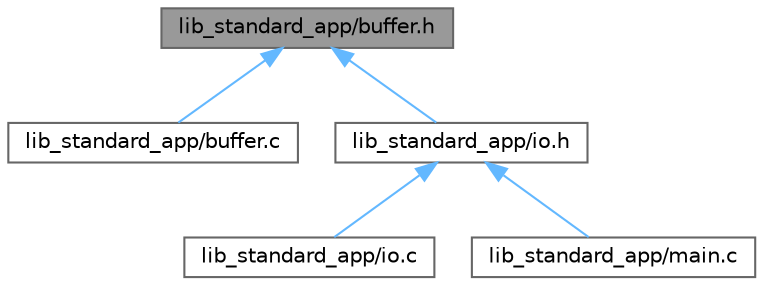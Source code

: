 digraph "lib_standard_app/buffer.h"
{
 // LATEX_PDF_SIZE
  bgcolor="transparent";
  edge [fontname=Helvetica,fontsize=10,labelfontname=Helvetica,labelfontsize=10];
  node [fontname=Helvetica,fontsize=10,shape=box,height=0.2,width=0.4];
  Node1 [label="lib_standard_app/buffer.h",height=0.2,width=0.4,color="gray40", fillcolor="grey60", style="filled", fontcolor="black",tooltip=" "];
  Node1 -> Node2 [dir="back",color="steelblue1",style="solid"];
  Node2 [label="lib_standard_app/buffer.c",height=0.2,width=0.4,color="grey40", fillcolor="white", style="filled",URL="$buffer_8c.html",tooltip=" "];
  Node1 -> Node3 [dir="back",color="steelblue1",style="solid"];
  Node3 [label="lib_standard_app/io.h",height=0.2,width=0.4,color="grey40", fillcolor="white", style="filled",URL="$io_8h.html",tooltip=" "];
  Node3 -> Node4 [dir="back",color="steelblue1",style="solid"];
  Node4 [label="lib_standard_app/io.c",height=0.2,width=0.4,color="grey40", fillcolor="white", style="filled",URL="$io_8c.html",tooltip=" "];
  Node3 -> Node5 [dir="back",color="steelblue1",style="solid"];
  Node5 [label="lib_standard_app/main.c",height=0.2,width=0.4,color="grey40", fillcolor="white", style="filled",URL="$main_8c.html",tooltip=" "];
}
